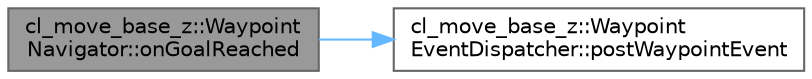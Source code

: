 digraph "cl_move_base_z::WaypointNavigator::onGoalReached"
{
 // LATEX_PDF_SIZE
  bgcolor="transparent";
  edge [fontname=Helvetica,fontsize=10,labelfontname=Helvetica,labelfontsize=10];
  node [fontname=Helvetica,fontsize=10,shape=box,height=0.2,width=0.4];
  rankdir="LR";
  Node1 [label="cl_move_base_z::Waypoint\lNavigator::onGoalReached",height=0.2,width=0.4,color="gray40", fillcolor="grey60", style="filled", fontcolor="black",tooltip=" "];
  Node1 -> Node2 [color="steelblue1",style="solid"];
  Node2 [label="cl_move_base_z::Waypoint\lEventDispatcher::postWaypointEvent",height=0.2,width=0.4,color="grey40", fillcolor="white", style="filled",URL="$classcl__move__base__z_1_1WaypointEventDispatcher.html#a6462eae610b97df2207ecd93c1544aaf",tooltip=" "];
}
